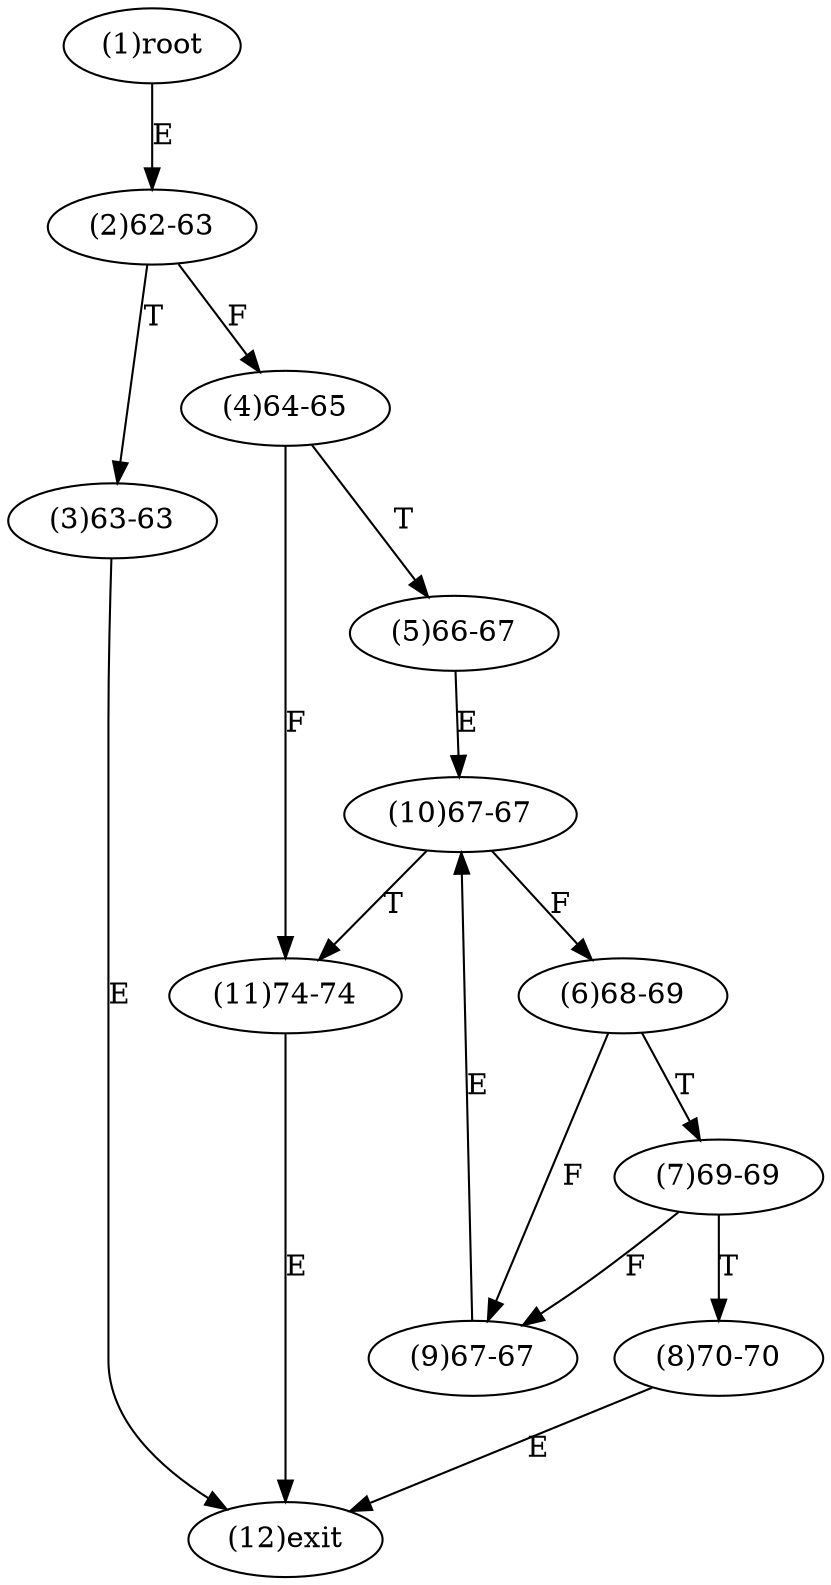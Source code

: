 digraph "" { 
1[ label="(1)root"];
2[ label="(2)62-63"];
3[ label="(3)63-63"];
4[ label="(4)64-65"];
5[ label="(5)66-67"];
6[ label="(6)68-69"];
7[ label="(7)69-69"];
8[ label="(8)70-70"];
9[ label="(9)67-67"];
10[ label="(10)67-67"];
11[ label="(11)74-74"];
12[ label="(12)exit"];
1->2[ label="E"];
2->4[ label="F"];
2->3[ label="T"];
3->12[ label="E"];
4->11[ label="F"];
4->5[ label="T"];
5->10[ label="E"];
6->9[ label="F"];
6->7[ label="T"];
7->9[ label="F"];
7->8[ label="T"];
8->12[ label="E"];
9->10[ label="E"];
10->6[ label="F"];
10->11[ label="T"];
11->12[ label="E"];
}